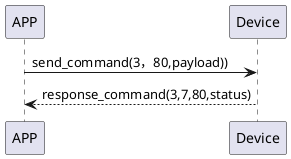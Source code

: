@startuml
APP -> Device: send_command(3，80,payload))
Device --> APP: response_command(3,7,80,status)
@enduml
